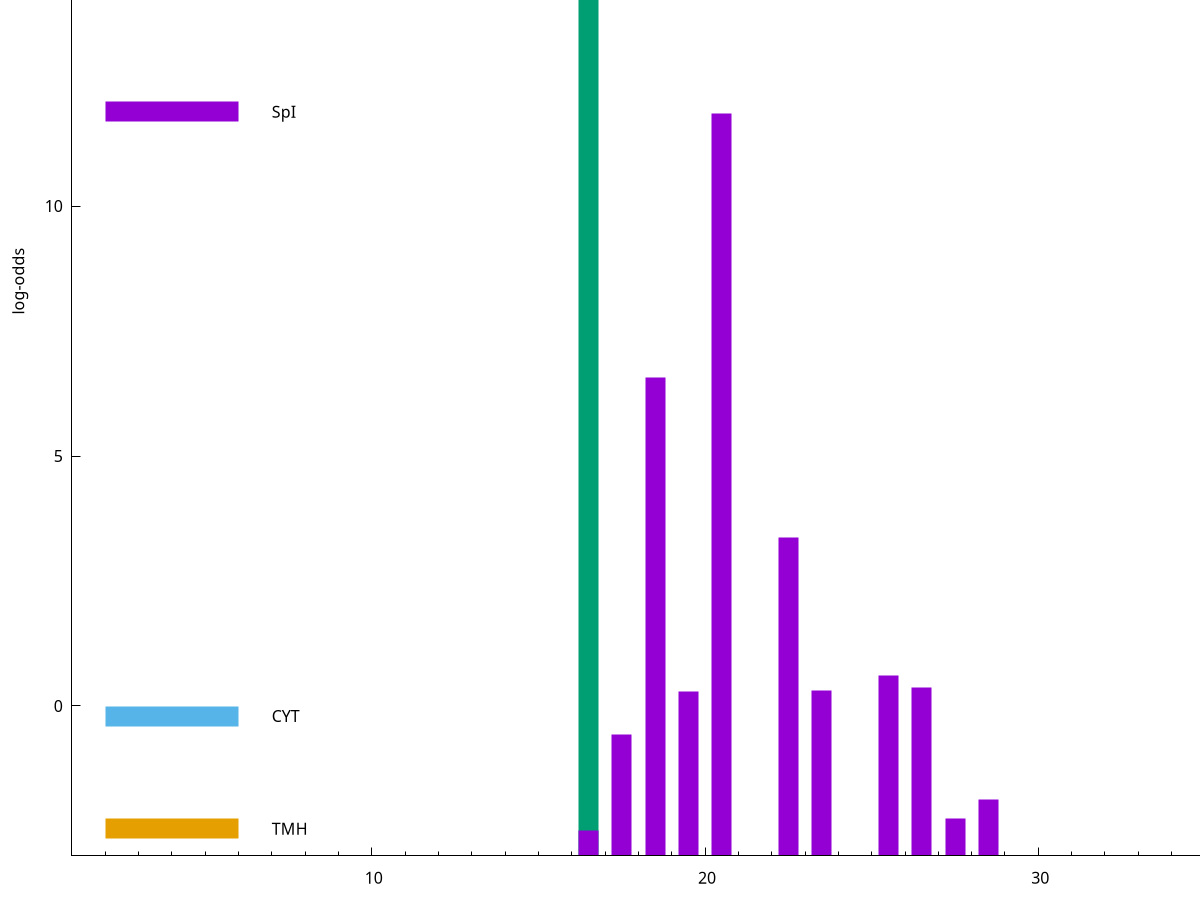 set title "LipoP predictions for SRR4017915.gff"
set size 2., 1.4
set xrange [1:70] 
set mxtics 10
set yrange [-3:20]
set y2range [0:23]
set ylabel "log-odds"
set term postscript eps color solid "Helvetica" 30
set output "SRR4017915.gff8.eps"
set arrow from 2,18.7152 to 6,18.7152 nohead lt 2 lw 20
set label "SpII" at 7,18.7152
set arrow from 2,11.8905 to 6,11.8905 nohead lt 1 lw 20
set label "SpI" at 7,11.8905
set arrow from 2,-0.200913 to 6,-0.200913 nohead lt 3 lw 20
set label "CYT" at 7,-0.200913
set arrow from 2,-2.45835 to 6,-2.45835 nohead lt 4 lw 20
set label "TMH" at 7,-2.45835
set arrow from 2,18.7152 to 6,18.7152 nohead lt 2 lw 20
set label "SpII" at 7,18.7152
# NOTE: The scores below are the log-odds scores with the threshold
# NOTE: subtracted (a hack to make gnuplot make the histogram all
# NOTE: look nice).
plot "-" axes x1y2 title "" with impulses lt 2 lw 20, "-" axes x1y2 title "" with impulses lt 1 lw 20
16.500000 21.715200
e
20.500000 14.847500
18.500000 9.563470
22.500000 6.361710
25.500000 3.603194
26.500000 3.360362
23.500000 3.308506
19.500000 3.292225
17.500000 2.429576
28.500000 1.123490
27.500000 0.746170
16.500000 0.514100
e
exit
